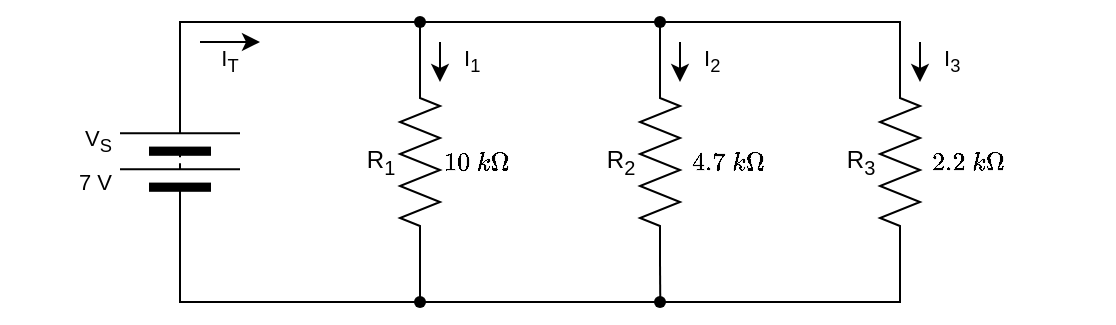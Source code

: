 <mxfile version="28.2.5">
  <diagram name="Page-1" id="FtqPRwKNyyrF7hTK9cLB">
    <mxGraphModel dx="544" dy="306" grid="1" gridSize="10" guides="1" tooltips="1" connect="1" arrows="1" fold="1" page="1" pageScale="1" pageWidth="827" pageHeight="1169" math="1" shadow="0">
      <root>
        <mxCell id="0" />
        <mxCell id="1" parent="0" />
        <mxCell id="8TD7Sc-Al0YVAq8Xacdx-14" value="$$10\ k\Omega$$" style="text;align=left;verticalAlign=middle;rounded=0;fontFamily=Helvetica;fontSize=11;fontColor=default;labelBackgroundColor=default;convertToSvg=0;html=1;" parent="1" vertex="1">
          <mxGeometry x="290" y="140" width="60" height="20" as="geometry" />
        </mxCell>
        <mxCell id="SFF4vgVTTvxOUIdMRien-6" value="" style="edgeStyle=orthogonalEdgeStyle;rounded=0;orthogonalLoop=1;jettySize=auto;html=1;endArrow=none;endFill=0;" edge="1" parent="1" source="8TD7Sc-Al0YVAq8Xacdx-1" target="SFF4vgVTTvxOUIdMRien-5">
          <mxGeometry relative="1" as="geometry">
            <Array as="points">
              <mxPoint x="160" y="80" />
            </Array>
          </mxGeometry>
        </mxCell>
        <mxCell id="SFF4vgVTTvxOUIdMRien-8" value="" style="edgeStyle=orthogonalEdgeStyle;shape=connector;rounded=0;orthogonalLoop=1;jettySize=auto;html=1;strokeColor=default;align=center;verticalAlign=middle;fontFamily=Helvetica;fontSize=11;fontColor=default;labelBackgroundColor=default;endArrow=none;endFill=0;" edge="1" parent="1" source="8TD7Sc-Al0YVAq8Xacdx-1" target="SFF4vgVTTvxOUIdMRien-7">
          <mxGeometry relative="1" as="geometry">
            <Array as="points">
              <mxPoint x="160" y="220" />
            </Array>
          </mxGeometry>
        </mxCell>
        <mxCell id="8TD7Sc-Al0YVAq8Xacdx-1" value="" style="pointerEvents=1;verticalLabelPosition=middle;shadow=0;dashed=0;align=center;html=1;verticalAlign=top;shape=mxgraph.electrical.miscellaneous.batteryStack;rotation=-90;horizontal=1;textDirection=vertical-lr;labelPosition=center;spacingRight=0;spacing=0;spacingTop=-3;spacingLeft=30;convertToSvg=1;" parent="1" vertex="1">
          <mxGeometry x="130" y="120" width="60" height="60" as="geometry" />
        </mxCell>
        <mxCell id="SFF4vgVTTvxOUIdMRien-16" style="edgeStyle=orthogonalEdgeStyle;shape=connector;rounded=0;orthogonalLoop=1;jettySize=auto;html=1;exitX=1;exitY=0.5;exitDx=0;exitDy=0;exitPerimeter=0;strokeColor=default;align=center;verticalAlign=middle;fontFamily=Helvetica;fontSize=11;fontColor=default;labelBackgroundColor=default;endArrow=none;endFill=0;" edge="1" parent="1" source="8TD7Sc-Al0YVAq8Xacdx-2" target="SFF4vgVTTvxOUIdMRien-7">
          <mxGeometry relative="1" as="geometry" />
        </mxCell>
        <mxCell id="8TD7Sc-Al0YVAq8Xacdx-2" value="R&lt;sub&gt;1&lt;/sub&gt;" style="pointerEvents=1;verticalLabelPosition=top;shadow=0;dashed=0;align=center;html=1;verticalAlign=middle;shape=mxgraph.electrical.resistors.resistor_2;labelPosition=center;convertToSvg=1;rotation=90;horizontal=0;textDirection=ltr;spacing=0;" parent="1" vertex="1">
          <mxGeometry x="230" y="140" width="100" height="20" as="geometry" />
        </mxCell>
        <mxCell id="8TD7Sc-Al0YVAq8Xacdx-16" value="7 V" style="text;html=1;align=right;verticalAlign=middle;whiteSpace=wrap;rounded=0;fontFamily=Helvetica;fontSize=11;fontColor=default;labelBackgroundColor=default;spacingLeft=0;spacingTop=0;spacingRight=2;convertToSvg=1;" parent="1" vertex="1">
          <mxGeometry x="70" y="150" width="60" height="20" as="geometry" />
        </mxCell>
        <mxCell id="aCz2mAw2sOZBDd4RhNVQ-1" value="V&lt;sub&gt;S&lt;/sub&gt;" style="text;html=1;align=right;verticalAlign=middle;whiteSpace=wrap;rounded=0;fontFamily=Helvetica;fontSize=11;fontColor=default;labelBackgroundColor=default;spacingLeft=0;spacingTop=0;spacingRight=2;convertToSvg=1;" parent="1" vertex="1">
          <mxGeometry x="70" y="130" width="60" height="20" as="geometry" />
        </mxCell>
        <mxCell id="SFF4vgVTTvxOUIdMRien-1" value="" style="group" vertex="1" connectable="0" parent="1">
          <mxGeometry x="390" y="100" width="84" height="100" as="geometry" />
        </mxCell>
        <mxCell id="8TD7Sc-Al0YVAq8Xacdx-13" value="$$4.7\ k\Omega$$" style="text;align=left;verticalAlign=middle;rounded=0;fontFamily=Helvetica;fontSize=11;fontColor=default;labelBackgroundColor=default;convertToSvg=0;html=1;" parent="SFF4vgVTTvxOUIdMRien-1" vertex="1">
          <mxGeometry x="24" y="40" width="60" height="20" as="geometry" />
        </mxCell>
        <mxCell id="SFF4vgVTTvxOUIdMRien-15" style="edgeStyle=orthogonalEdgeStyle;shape=connector;rounded=0;orthogonalLoop=1;jettySize=auto;html=1;exitX=1;exitY=0.5;exitDx=0;exitDy=0;exitPerimeter=0;strokeColor=default;align=center;verticalAlign=middle;fontFamily=Helvetica;fontSize=11;fontColor=default;labelBackgroundColor=default;endArrow=none;endFill=0;" edge="1" parent="SFF4vgVTTvxOUIdMRien-1" source="8TD7Sc-Al0YVAq8Xacdx-3">
          <mxGeometry relative="1" as="geometry">
            <mxPoint x="10.143" y="120" as="targetPoint" />
          </mxGeometry>
        </mxCell>
        <mxCell id="8TD7Sc-Al0YVAq8Xacdx-3" value="R&lt;sub&gt;2&lt;/sub&gt;" style="pointerEvents=1;verticalLabelPosition=top;shadow=0;dashed=0;align=center;html=1;verticalAlign=middle;shape=mxgraph.electrical.resistors.resistor_2;labelPosition=center;convertToSvg=1;rotation=90;horizontal=0;textDirection=ltr;spacing=0;" parent="SFF4vgVTTvxOUIdMRien-1" vertex="1">
          <mxGeometry x="-40" y="40" width="100" height="20" as="geometry" />
        </mxCell>
        <mxCell id="SFF4vgVTTvxOUIdMRien-2" value="" style="group" vertex="1" connectable="0" parent="1">
          <mxGeometry x="510" y="100" width="84" height="100" as="geometry" />
        </mxCell>
        <mxCell id="SFF4vgVTTvxOUIdMRien-3" value="$$2.2\ k\Omega$$" style="text;align=left;verticalAlign=middle;rounded=0;fontFamily=Helvetica;fontSize=11;fontColor=default;labelBackgroundColor=default;convertToSvg=0;html=1;" vertex="1" parent="SFF4vgVTTvxOUIdMRien-2">
          <mxGeometry x="24" y="40" width="60" height="20" as="geometry" />
        </mxCell>
        <mxCell id="SFF4vgVTTvxOUIdMRien-4" value="R&lt;sub&gt;3&lt;/sub&gt;" style="pointerEvents=1;verticalLabelPosition=top;shadow=0;dashed=0;align=center;html=1;verticalAlign=middle;shape=mxgraph.electrical.resistors.resistor_2;labelPosition=center;convertToSvg=1;rotation=90;horizontal=0;textDirection=ltr;spacing=0;" vertex="1" parent="SFF4vgVTTvxOUIdMRien-2">
          <mxGeometry x="-40" y="40" width="100" height="20" as="geometry" />
        </mxCell>
        <mxCell id="SFF4vgVTTvxOUIdMRien-17" value="" style="edgeStyle=orthogonalEdgeStyle;shape=connector;rounded=0;orthogonalLoop=1;jettySize=auto;html=1;strokeColor=default;align=center;verticalAlign=middle;fontFamily=Helvetica;fontSize=11;fontColor=default;labelBackgroundColor=default;endArrow=none;endFill=0;" edge="1" parent="1" source="SFF4vgVTTvxOUIdMRien-5" target="SFF4vgVTTvxOUIdMRien-11">
          <mxGeometry relative="1" as="geometry" />
        </mxCell>
        <mxCell id="SFF4vgVTTvxOUIdMRien-5" value="" style="shape=waypoint;sketch=0;size=6;pointerEvents=1;points=[];fillColor=default;resizable=0;rotatable=0;perimeter=centerPerimeter;snapToPoint=1;verticalAlign=top;shadow=0;dashed=0;horizontal=1;textDirection=vertical-lr;spacingRight=0;spacing=0;spacingTop=-3;spacingLeft=30;" vertex="1" parent="1">
          <mxGeometry x="270" y="70" width="20" height="20" as="geometry" />
        </mxCell>
        <mxCell id="SFF4vgVTTvxOUIdMRien-18" value="" style="edgeStyle=orthogonalEdgeStyle;shape=connector;rounded=0;orthogonalLoop=1;jettySize=auto;html=1;strokeColor=default;align=center;verticalAlign=middle;fontFamily=Helvetica;fontSize=11;fontColor=default;labelBackgroundColor=default;endArrow=none;endFill=0;" edge="1" parent="1" source="SFF4vgVTTvxOUIdMRien-7" target="SFF4vgVTTvxOUIdMRien-9">
          <mxGeometry relative="1" as="geometry" />
        </mxCell>
        <mxCell id="SFF4vgVTTvxOUIdMRien-7" value="" style="shape=waypoint;sketch=0;size=6;pointerEvents=1;points=[];fillColor=default;resizable=0;rotatable=0;perimeter=centerPerimeter;snapToPoint=1;verticalAlign=top;shadow=0;dashed=0;horizontal=1;textDirection=vertical-lr;spacingRight=0;spacing=0;spacingTop=-3;spacingLeft=30;" vertex="1" parent="1">
          <mxGeometry x="270" y="210" width="20" height="20" as="geometry" />
        </mxCell>
        <mxCell id="SFF4vgVTTvxOUIdMRien-9" value="" style="shape=waypoint;sketch=0;size=6;pointerEvents=1;points=[];fillColor=default;resizable=0;rotatable=0;perimeter=centerPerimeter;snapToPoint=1;shadow=0;dashed=0;horizontal=0;textDirection=ltr;spacing=0;" vertex="1" parent="1">
          <mxGeometry x="390" y="210" width="20" height="20" as="geometry" />
        </mxCell>
        <mxCell id="SFF4vgVTTvxOUIdMRien-10" value="" style="edgeStyle=orthogonalEdgeStyle;shape=connector;rounded=0;orthogonalLoop=1;jettySize=auto;html=1;strokeColor=default;align=center;verticalAlign=middle;fontFamily=Helvetica;fontSize=11;fontColor=default;labelBackgroundColor=default;endArrow=none;endFill=0;" edge="1" parent="1" source="SFF4vgVTTvxOUIdMRien-4" target="SFF4vgVTTvxOUIdMRien-9">
          <mxGeometry relative="1" as="geometry">
            <Array as="points">
              <mxPoint x="520" y="220" />
            </Array>
          </mxGeometry>
        </mxCell>
        <mxCell id="SFF4vgVTTvxOUIdMRien-11" value="" style="shape=waypoint;sketch=0;size=6;pointerEvents=1;points=[];fillColor=default;resizable=0;rotatable=0;perimeter=centerPerimeter;snapToPoint=1;shadow=0;dashed=0;horizontal=0;textDirection=ltr;spacing=0;" vertex="1" parent="1">
          <mxGeometry x="390" y="70" width="20" height="20" as="geometry" />
        </mxCell>
        <mxCell id="SFF4vgVTTvxOUIdMRien-12" value="" style="edgeStyle=orthogonalEdgeStyle;shape=connector;rounded=0;orthogonalLoop=1;jettySize=auto;html=1;strokeColor=default;align=center;verticalAlign=middle;fontFamily=Helvetica;fontSize=11;fontColor=default;labelBackgroundColor=default;endArrow=none;endFill=0;" edge="1" parent="1" source="SFF4vgVTTvxOUIdMRien-4" target="SFF4vgVTTvxOUIdMRien-11">
          <mxGeometry relative="1" as="geometry">
            <Array as="points">
              <mxPoint x="520" y="80" />
            </Array>
          </mxGeometry>
        </mxCell>
        <mxCell id="SFF4vgVTTvxOUIdMRien-13" style="edgeStyle=orthogonalEdgeStyle;shape=connector;rounded=0;orthogonalLoop=1;jettySize=auto;html=1;exitX=0;exitY=0.5;exitDx=0;exitDy=0;exitPerimeter=0;entryX=0.593;entryY=0.707;entryDx=0;entryDy=0;entryPerimeter=0;strokeColor=default;align=center;verticalAlign=middle;fontFamily=Helvetica;fontSize=11;fontColor=default;labelBackgroundColor=default;endArrow=none;endFill=0;" edge="1" parent="1" source="8TD7Sc-Al0YVAq8Xacdx-2" target="SFF4vgVTTvxOUIdMRien-5">
          <mxGeometry relative="1" as="geometry" />
        </mxCell>
        <mxCell id="SFF4vgVTTvxOUIdMRien-14" style="edgeStyle=orthogonalEdgeStyle;shape=connector;rounded=0;orthogonalLoop=1;jettySize=auto;html=1;exitX=0;exitY=0.5;exitDx=0;exitDy=0;exitPerimeter=0;strokeColor=default;align=center;verticalAlign=middle;fontFamily=Helvetica;fontSize=11;fontColor=default;labelBackgroundColor=default;endArrow=none;endFill=0;" edge="1" parent="1" source="8TD7Sc-Al0YVAq8Xacdx-3" target="SFF4vgVTTvxOUIdMRien-11">
          <mxGeometry relative="1" as="geometry" />
        </mxCell>
        <mxCell id="SFF4vgVTTvxOUIdMRien-25" value="" style="group" vertex="1" connectable="0" parent="1">
          <mxGeometry x="410" y="90" width="30.2" height="20" as="geometry" />
        </mxCell>
        <mxCell id="SFF4vgVTTvxOUIdMRien-26" value="" style="edgeStyle=none;orthogonalLoop=1;jettySize=auto;html=1;rounded=0;strokeColor=default;align=center;verticalAlign=middle;fontFamily=Helvetica;fontSize=11;fontColor=default;labelBackgroundColor=default;endArrow=classic;endFill=1;" edge="1" parent="SFF4vgVTTvxOUIdMRien-25">
          <mxGeometry width="80" relative="1" as="geometry">
            <mxPoint as="sourcePoint" />
            <mxPoint y="20" as="targetPoint" />
            <Array as="points" />
          </mxGeometry>
        </mxCell>
        <mxCell id="SFF4vgVTTvxOUIdMRien-27" value="&lt;div align=&quot;left&quot;&gt;I&lt;sub&gt;2&lt;/sub&gt;&lt;/div&gt;" style="text;align=left;verticalAlign=middle;rounded=0;fontFamily=Helvetica;fontSize=11;fontColor=default;labelBackgroundColor=default;convertToSvg=0;html=1;" vertex="1" parent="SFF4vgVTTvxOUIdMRien-25">
          <mxGeometry x="10.2" width="20" height="20" as="geometry" />
        </mxCell>
        <mxCell id="SFF4vgVTTvxOUIdMRien-28" value="" style="group" vertex="1" connectable="0" parent="1">
          <mxGeometry x="530" y="90" width="30.2" height="20" as="geometry" />
        </mxCell>
        <mxCell id="SFF4vgVTTvxOUIdMRien-29" value="" style="edgeStyle=none;orthogonalLoop=1;jettySize=auto;html=1;rounded=0;strokeColor=default;align=center;verticalAlign=middle;fontFamily=Helvetica;fontSize=11;fontColor=default;labelBackgroundColor=default;endArrow=classic;endFill=1;" edge="1" parent="SFF4vgVTTvxOUIdMRien-28">
          <mxGeometry width="80" relative="1" as="geometry">
            <mxPoint as="sourcePoint" />
            <mxPoint y="20" as="targetPoint" />
            <Array as="points" />
          </mxGeometry>
        </mxCell>
        <mxCell id="SFF4vgVTTvxOUIdMRien-30" value="&lt;div align=&quot;left&quot;&gt;I&lt;sub&gt;3&lt;/sub&gt;&lt;/div&gt;" style="text;align=left;verticalAlign=middle;rounded=0;fontFamily=Helvetica;fontSize=11;fontColor=default;labelBackgroundColor=default;convertToSvg=0;html=1;" vertex="1" parent="SFF4vgVTTvxOUIdMRien-28">
          <mxGeometry x="10.2" width="20" height="20" as="geometry" />
        </mxCell>
        <mxCell id="SFF4vgVTTvxOUIdMRien-31" value="" style="edgeStyle=none;orthogonalLoop=1;jettySize=auto;html=1;rounded=0;strokeColor=default;align=center;verticalAlign=middle;fontFamily=Helvetica;fontSize=11;fontColor=default;labelBackgroundColor=default;endArrow=classic;endFill=1;" edge="1" parent="1">
          <mxGeometry width="80" relative="1" as="geometry">
            <mxPoint x="170" y="90" as="sourcePoint" />
            <mxPoint x="200" y="90" as="targetPoint" />
            <Array as="points" />
          </mxGeometry>
        </mxCell>
        <mxCell id="SFF4vgVTTvxOUIdMRien-32" value="I&lt;sub&gt;T&lt;/sub&gt;" style="text;strokeColor=none;align=center;fillColor=none;html=1;verticalAlign=middle;whiteSpace=wrap;rounded=0;fontFamily=Helvetica;fontSize=11;fontColor=default;labelBackgroundColor=default;" vertex="1" parent="1">
          <mxGeometry x="170" y="90" width="30" height="20" as="geometry" />
        </mxCell>
        <mxCell id="SFF4vgVTTvxOUIdMRien-19" value="" style="edgeStyle=none;orthogonalLoop=1;jettySize=auto;html=1;rounded=0;strokeColor=default;align=center;verticalAlign=middle;fontFamily=Helvetica;fontSize=11;fontColor=default;labelBackgroundColor=default;endArrow=classic;endFill=1;" edge="1" parent="1">
          <mxGeometry width="80" relative="1" as="geometry">
            <mxPoint x="290" y="90" as="sourcePoint" />
            <mxPoint x="290" y="110" as="targetPoint" />
            <Array as="points" />
          </mxGeometry>
        </mxCell>
        <mxCell id="SFF4vgVTTvxOUIdMRien-20" value="&lt;div align=&quot;left&quot;&gt;I&lt;sub&gt;1&lt;/sub&gt;&lt;/div&gt;" style="text;align=left;verticalAlign=middle;rounded=0;fontFamily=Helvetica;fontSize=11;fontColor=default;labelBackgroundColor=default;convertToSvg=0;html=1;" vertex="1" parent="1">
          <mxGeometry x="300" y="90" width="20.2" height="20" as="geometry" />
        </mxCell>
      </root>
    </mxGraphModel>
  </diagram>
</mxfile>
